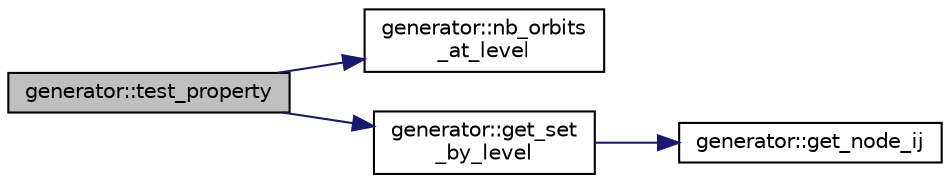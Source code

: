 digraph "generator::test_property"
{
  edge [fontname="Helvetica",fontsize="10",labelfontname="Helvetica",labelfontsize="10"];
  node [fontname="Helvetica",fontsize="10",shape=record];
  rankdir="LR";
  Node21336 [label="generator::test_property",height=0.2,width=0.4,color="black", fillcolor="grey75", style="filled", fontcolor="black"];
  Node21336 -> Node21337 [color="midnightblue",fontsize="10",style="solid",fontname="Helvetica"];
  Node21337 [label="generator::nb_orbits\l_at_level",height=0.2,width=0.4,color="black", fillcolor="white", style="filled",URL="$d7/d73/classgenerator.html#a020f3d8378448310d044a4a24fadf301"];
  Node21336 -> Node21338 [color="midnightblue",fontsize="10",style="solid",fontname="Helvetica"];
  Node21338 [label="generator::get_set\l_by_level",height=0.2,width=0.4,color="black", fillcolor="white", style="filled",URL="$d7/d73/classgenerator.html#a3012a80d862b42c848b84584389c8594"];
  Node21338 -> Node21339 [color="midnightblue",fontsize="10",style="solid",fontname="Helvetica"];
  Node21339 [label="generator::get_node_ij",height=0.2,width=0.4,color="black", fillcolor="white", style="filled",URL="$d7/d73/classgenerator.html#a8cea5411b42336694738530732ede540"];
}
